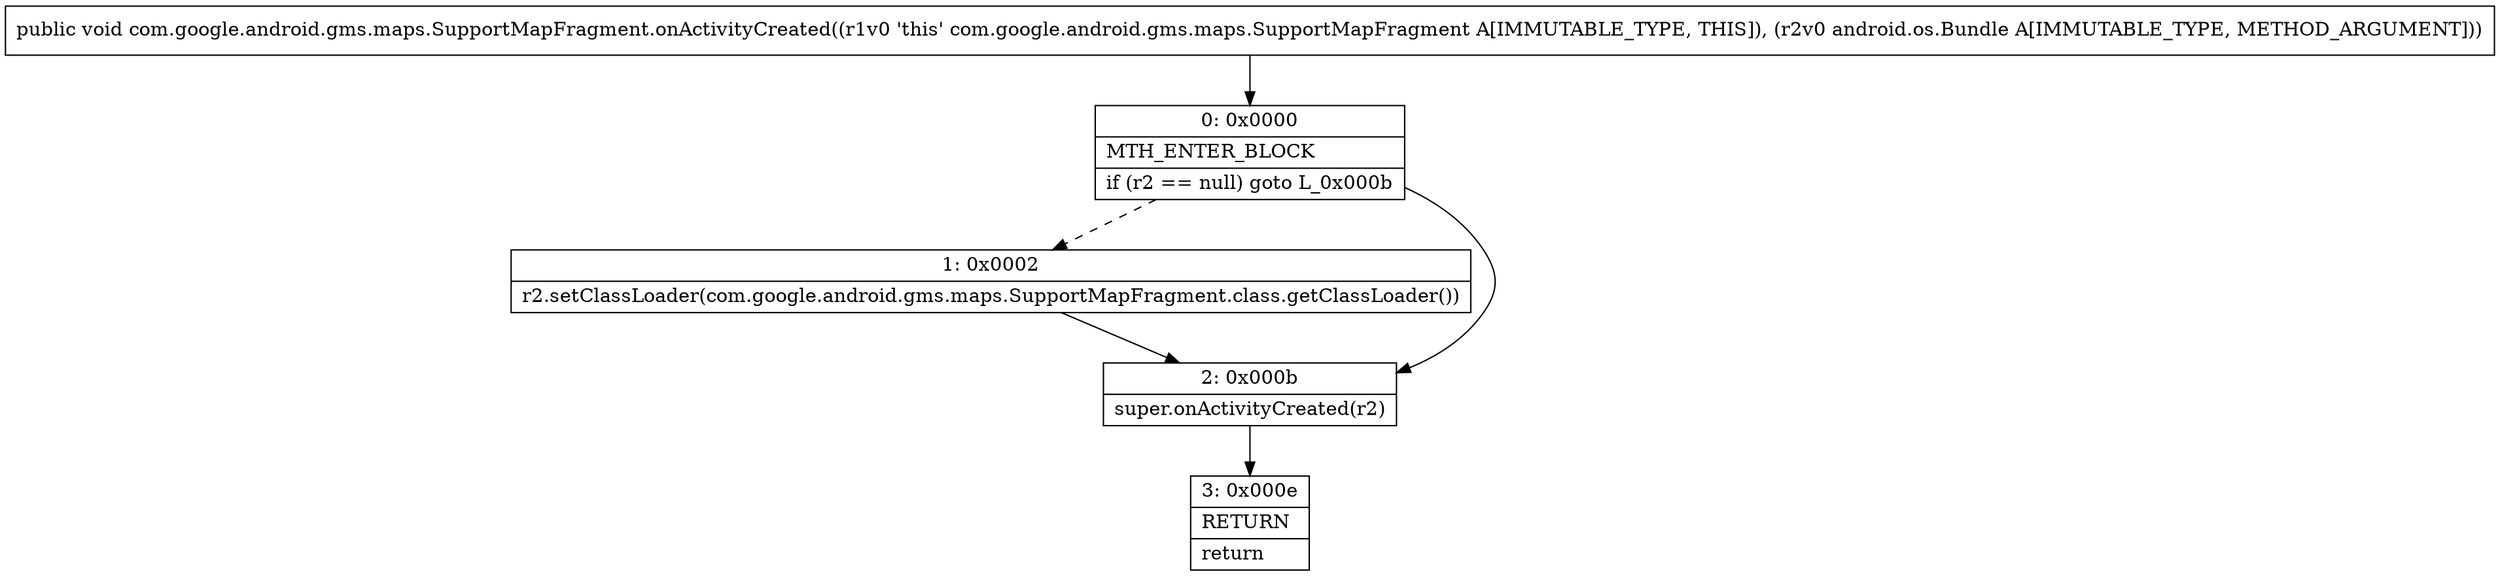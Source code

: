 digraph "CFG forcom.google.android.gms.maps.SupportMapFragment.onActivityCreated(Landroid\/os\/Bundle;)V" {
Node_0 [shape=record,label="{0\:\ 0x0000|MTH_ENTER_BLOCK\l|if (r2 == null) goto L_0x000b\l}"];
Node_1 [shape=record,label="{1\:\ 0x0002|r2.setClassLoader(com.google.android.gms.maps.SupportMapFragment.class.getClassLoader())\l}"];
Node_2 [shape=record,label="{2\:\ 0x000b|super.onActivityCreated(r2)\l}"];
Node_3 [shape=record,label="{3\:\ 0x000e|RETURN\l|return\l}"];
MethodNode[shape=record,label="{public void com.google.android.gms.maps.SupportMapFragment.onActivityCreated((r1v0 'this' com.google.android.gms.maps.SupportMapFragment A[IMMUTABLE_TYPE, THIS]), (r2v0 android.os.Bundle A[IMMUTABLE_TYPE, METHOD_ARGUMENT])) }"];
MethodNode -> Node_0;
Node_0 -> Node_1[style=dashed];
Node_0 -> Node_2;
Node_1 -> Node_2;
Node_2 -> Node_3;
}

